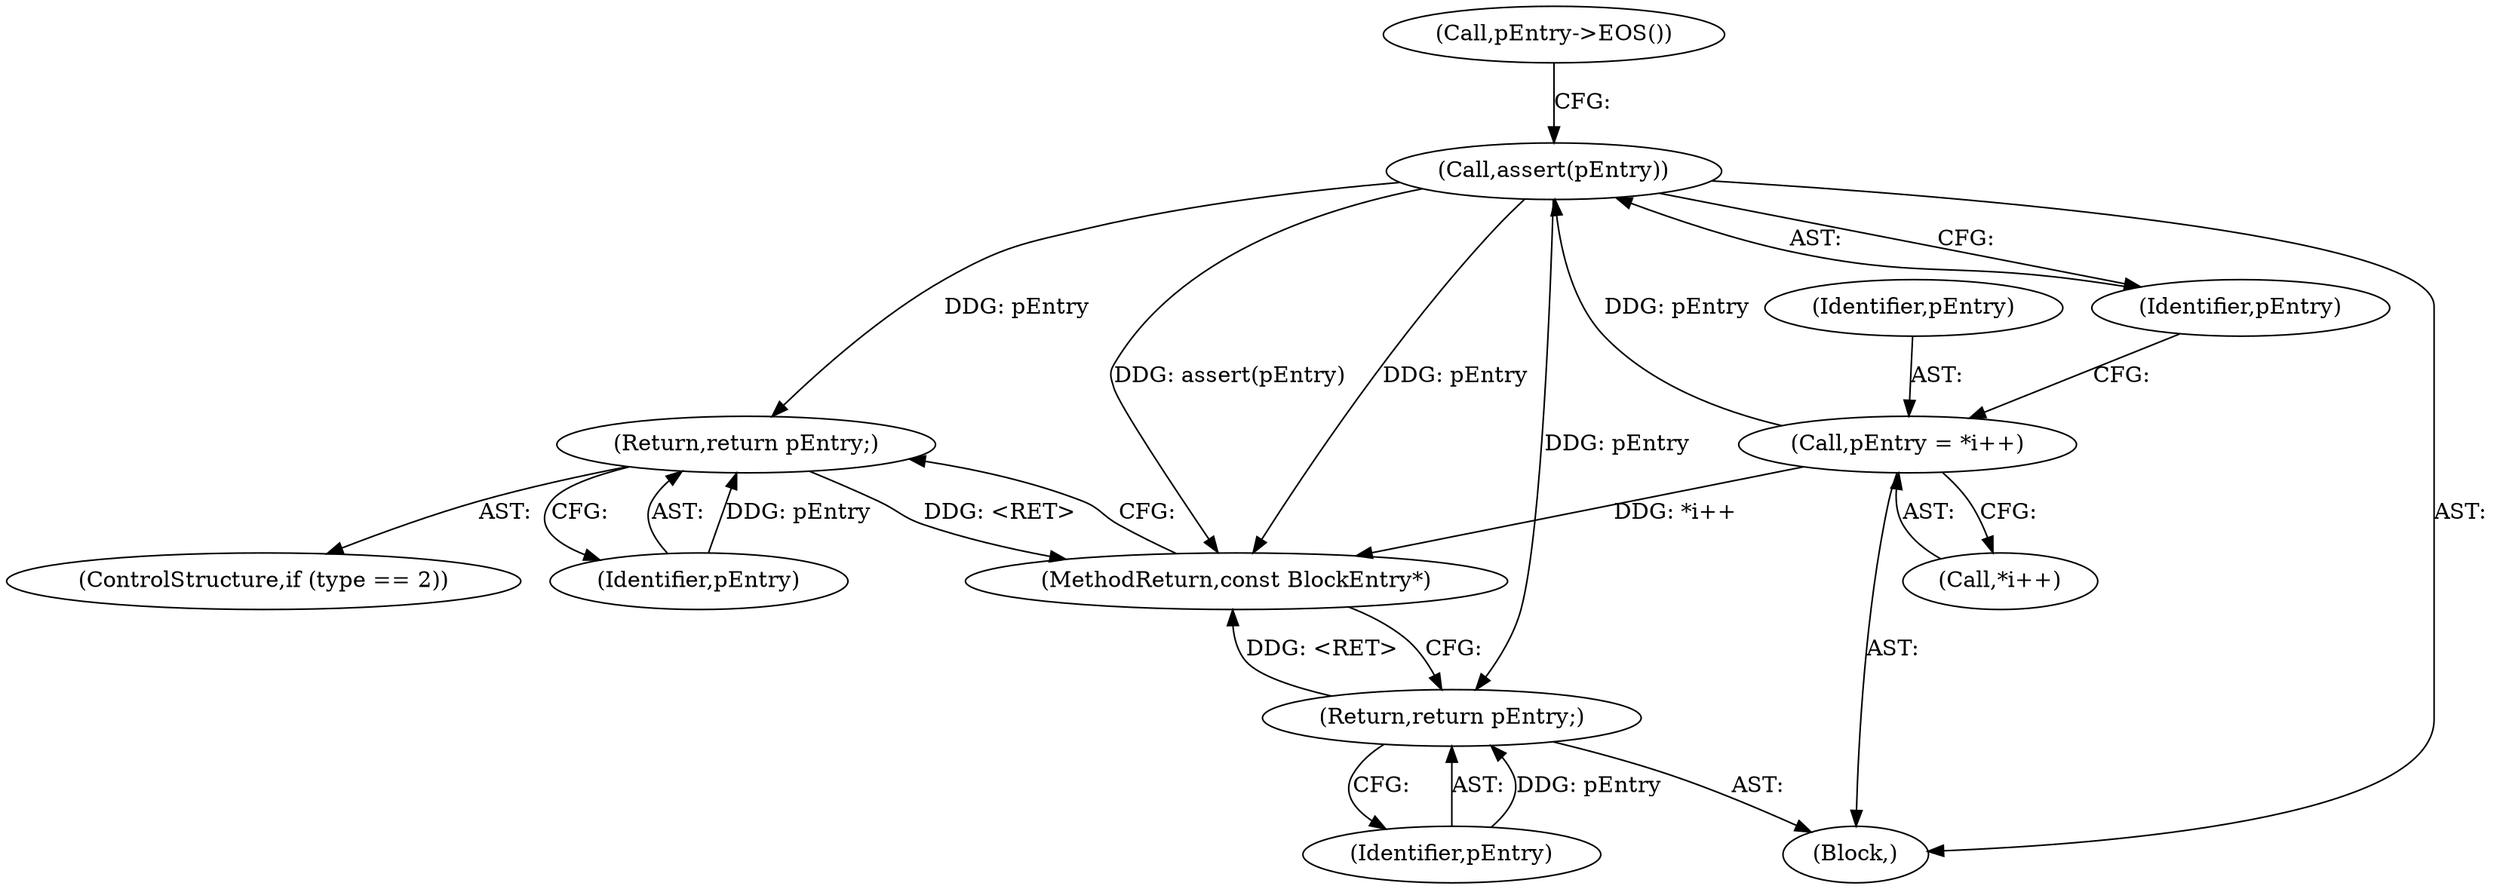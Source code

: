 digraph "0_Android_04839626ed859623901ebd3a5fd483982186b59d_78@API" {
"1000217" [label="(Call,assert(pEntry))"];
"1000212" [label="(Call,pEntry = *i++)"];
"1000285" [label="(Return,return pEntry;)"];
"1000298" [label="(Return,return pEntry;)"];
"1000212" [label="(Call,pEntry = *i++)"];
"1000214" [label="(Call,*i++)"];
"1000213" [label="(Identifier,pEntry)"];
"1000281" [label="(ControlStructure,if (type == 2))"];
"1000302" [label="(MethodReturn,const BlockEntry*)"];
"1000217" [label="(Call,assert(pEntry))"];
"1000299" [label="(Identifier,pEntry)"];
"1000298" [label="(Return,return pEntry;)"];
"1000286" [label="(Identifier,pEntry)"];
"1000285" [label="(Return,return pEntry;)"];
"1000204" [label="(Block,)"];
"1000218" [label="(Identifier,pEntry)"];
"1000221" [label="(Call,pEntry->EOS())"];
"1000217" -> "1000204"  [label="AST: "];
"1000217" -> "1000218"  [label="CFG: "];
"1000218" -> "1000217"  [label="AST: "];
"1000221" -> "1000217"  [label="CFG: "];
"1000217" -> "1000302"  [label="DDG: assert(pEntry)"];
"1000217" -> "1000302"  [label="DDG: pEntry"];
"1000212" -> "1000217"  [label="DDG: pEntry"];
"1000217" -> "1000285"  [label="DDG: pEntry"];
"1000217" -> "1000298"  [label="DDG: pEntry"];
"1000212" -> "1000204"  [label="AST: "];
"1000212" -> "1000214"  [label="CFG: "];
"1000213" -> "1000212"  [label="AST: "];
"1000214" -> "1000212"  [label="AST: "];
"1000218" -> "1000212"  [label="CFG: "];
"1000212" -> "1000302"  [label="DDG: *i++"];
"1000285" -> "1000281"  [label="AST: "];
"1000285" -> "1000286"  [label="CFG: "];
"1000286" -> "1000285"  [label="AST: "];
"1000302" -> "1000285"  [label="CFG: "];
"1000285" -> "1000302"  [label="DDG: <RET>"];
"1000286" -> "1000285"  [label="DDG: pEntry"];
"1000298" -> "1000204"  [label="AST: "];
"1000298" -> "1000299"  [label="CFG: "];
"1000299" -> "1000298"  [label="AST: "];
"1000302" -> "1000298"  [label="CFG: "];
"1000298" -> "1000302"  [label="DDG: <RET>"];
"1000299" -> "1000298"  [label="DDG: pEntry"];
}
